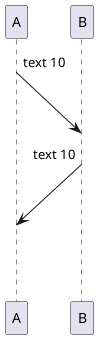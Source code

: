 {
  "sha1": "4w05frlxmz1ytfnykr8l9yimnhaojy2",
  "insertion": {
    "when": "2024-05-30T20:48:20.594Z",
    "url": "https://forum.plantuml.net/14145/plantuml-draw-odd-line?show=15972#c15972",
    "user": "plantuml@gmail.com"
  }
}
@startuml
participant A
participant B

A ->(60) B: text 10
B ->(60) A: text 10
@enduml
